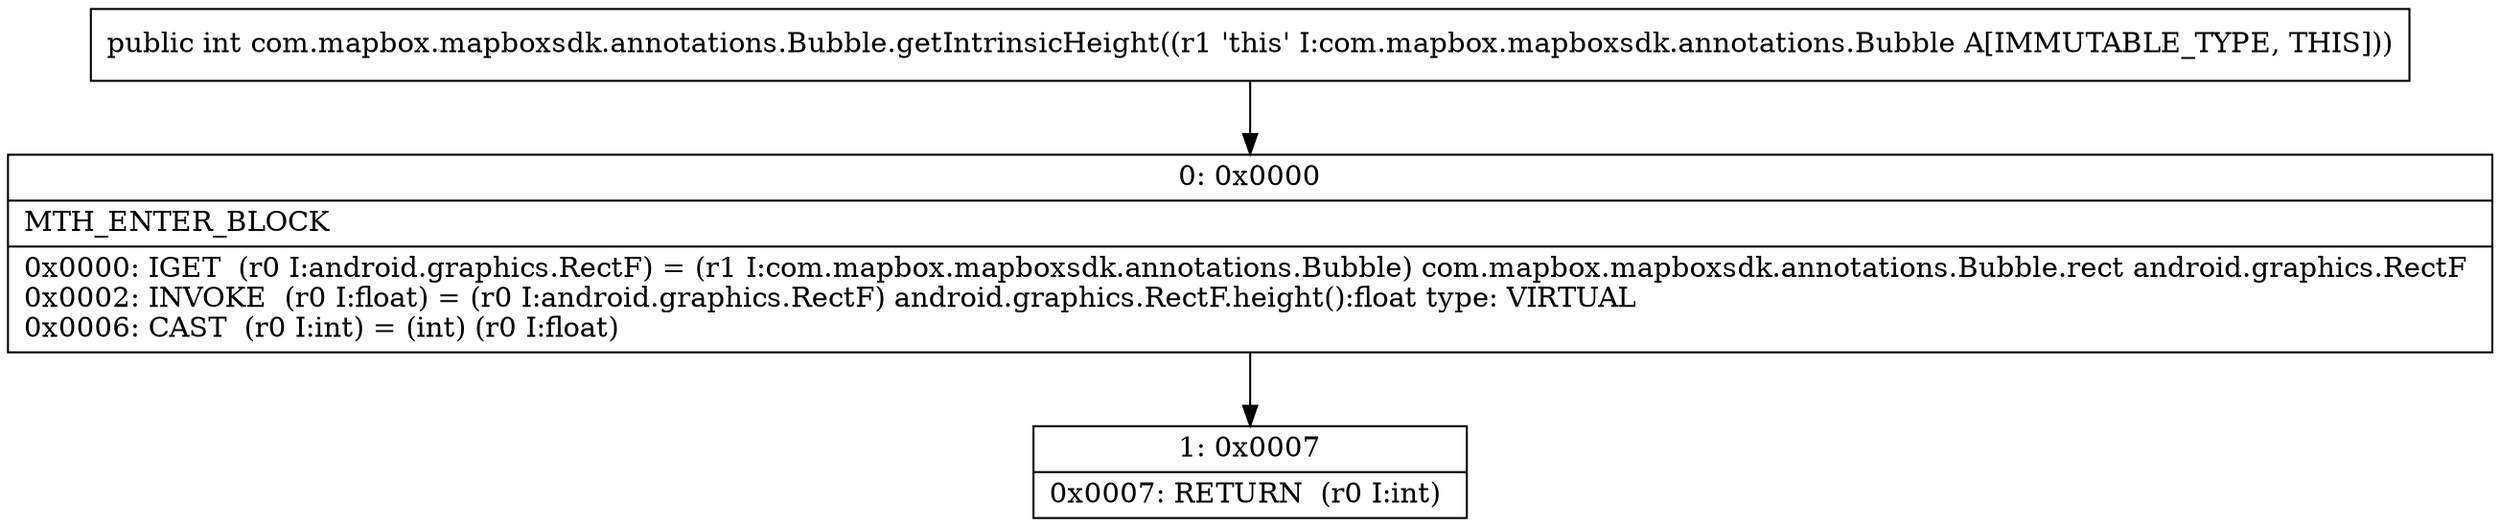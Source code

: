 digraph "CFG forcom.mapbox.mapboxsdk.annotations.Bubble.getIntrinsicHeight()I" {
Node_0 [shape=record,label="{0\:\ 0x0000|MTH_ENTER_BLOCK\l|0x0000: IGET  (r0 I:android.graphics.RectF) = (r1 I:com.mapbox.mapboxsdk.annotations.Bubble) com.mapbox.mapboxsdk.annotations.Bubble.rect android.graphics.RectF \l0x0002: INVOKE  (r0 I:float) = (r0 I:android.graphics.RectF) android.graphics.RectF.height():float type: VIRTUAL \l0x0006: CAST  (r0 I:int) = (int) (r0 I:float) \l}"];
Node_1 [shape=record,label="{1\:\ 0x0007|0x0007: RETURN  (r0 I:int) \l}"];
MethodNode[shape=record,label="{public int com.mapbox.mapboxsdk.annotations.Bubble.getIntrinsicHeight((r1 'this' I:com.mapbox.mapboxsdk.annotations.Bubble A[IMMUTABLE_TYPE, THIS])) }"];
MethodNode -> Node_0;
Node_0 -> Node_1;
}

